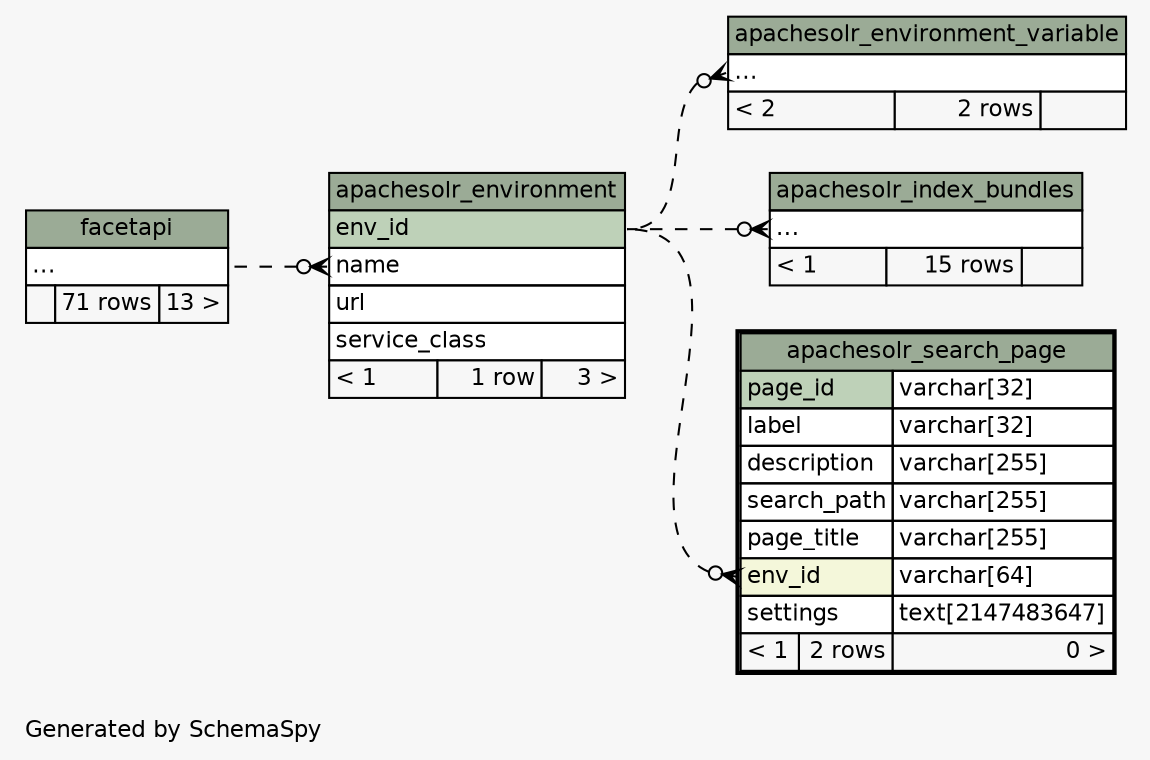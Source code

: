 // dot 2.30.1 on Mac OS X 10.8.3
// SchemaSpy rev 590
digraph "impliedTwoDegreesRelationshipsDiagram" {
  graph [
    rankdir="RL"
    bgcolor="#f7f7f7"
    label="\nGenerated by SchemaSpy"
    labeljust="l"
    nodesep="0.18"
    ranksep="0.46"
    fontname="Helvetica"
    fontsize="11"
  ];
  node [
    fontname="Helvetica"
    fontsize="11"
    shape="plaintext"
  ];
  edge [
    arrowsize="0.8"
  ];
  "apachesolr_environment":"name":w -> "facetapi":"elipses":e [arrowhead=none dir=back arrowtail=crowodot style=dashed];
  "apachesolr_environment_variable":"elipses":w -> "apachesolr_environment":"env_id":e [arrowhead=none dir=back arrowtail=crowodot style=dashed];
  "apachesolr_index_bundles":"elipses":w -> "apachesolr_environment":"env_id":e [arrowhead=none dir=back arrowtail=crowodot style=dashed];
  "apachesolr_search_page":"env_id":w -> "apachesolr_environment":"env_id":e [arrowhead=none dir=back arrowtail=crowodot style=dashed];
  "apachesolr_environment" [
    label=<
    <TABLE BORDER="0" CELLBORDER="1" CELLSPACING="0" BGCOLOR="#ffffff">
      <TR><TD COLSPAN="3" BGCOLOR="#9bab96" ALIGN="CENTER">apachesolr_environment</TD></TR>
      <TR><TD PORT="env_id" COLSPAN="3" BGCOLOR="#bed1b8" ALIGN="LEFT">env_id</TD></TR>
      <TR><TD PORT="name" COLSPAN="3" ALIGN="LEFT">name</TD></TR>
      <TR><TD PORT="url" COLSPAN="3" ALIGN="LEFT">url</TD></TR>
      <TR><TD PORT="service_class" COLSPAN="3" ALIGN="LEFT">service_class</TD></TR>
      <TR><TD ALIGN="LEFT" BGCOLOR="#f7f7f7">&lt; 1</TD><TD ALIGN="RIGHT" BGCOLOR="#f7f7f7">1 row</TD><TD ALIGN="RIGHT" BGCOLOR="#f7f7f7">3 &gt;</TD></TR>
    </TABLE>>
    URL="apachesolr_environment.html"
    tooltip="apachesolr_environment"
  ];
  "apachesolr_environment_variable" [
    label=<
    <TABLE BORDER="0" CELLBORDER="1" CELLSPACING="0" BGCOLOR="#ffffff">
      <TR><TD COLSPAN="3" BGCOLOR="#9bab96" ALIGN="CENTER">apachesolr_environment_variable</TD></TR>
      <TR><TD PORT="elipses" COLSPAN="3" ALIGN="LEFT">...</TD></TR>
      <TR><TD ALIGN="LEFT" BGCOLOR="#f7f7f7">&lt; 2</TD><TD ALIGN="RIGHT" BGCOLOR="#f7f7f7">2 rows</TD><TD ALIGN="RIGHT" BGCOLOR="#f7f7f7">  </TD></TR>
    </TABLE>>
    URL="apachesolr_environment_variable.html"
    tooltip="apachesolr_environment_variable"
  ];
  "apachesolr_index_bundles" [
    label=<
    <TABLE BORDER="0" CELLBORDER="1" CELLSPACING="0" BGCOLOR="#ffffff">
      <TR><TD COLSPAN="3" BGCOLOR="#9bab96" ALIGN="CENTER">apachesolr_index_bundles</TD></TR>
      <TR><TD PORT="elipses" COLSPAN="3" ALIGN="LEFT">...</TD></TR>
      <TR><TD ALIGN="LEFT" BGCOLOR="#f7f7f7">&lt; 1</TD><TD ALIGN="RIGHT" BGCOLOR="#f7f7f7">15 rows</TD><TD ALIGN="RIGHT" BGCOLOR="#f7f7f7">  </TD></TR>
    </TABLE>>
    URL="apachesolr_index_bundles.html"
    tooltip="apachesolr_index_bundles"
  ];
  "apachesolr_search_page" [
    label=<
    <TABLE BORDER="2" CELLBORDER="1" CELLSPACING="0" BGCOLOR="#ffffff">
      <TR><TD COLSPAN="3" BGCOLOR="#9bab96" ALIGN="CENTER">apachesolr_search_page</TD></TR>
      <TR><TD PORT="page_id" COLSPAN="2" BGCOLOR="#bed1b8" ALIGN="LEFT">page_id</TD><TD PORT="page_id.type" ALIGN="LEFT">varchar[32]</TD></TR>
      <TR><TD PORT="label" COLSPAN="2" ALIGN="LEFT">label</TD><TD PORT="label.type" ALIGN="LEFT">varchar[32]</TD></TR>
      <TR><TD PORT="description" COLSPAN="2" ALIGN="LEFT">description</TD><TD PORT="description.type" ALIGN="LEFT">varchar[255]</TD></TR>
      <TR><TD PORT="search_path" COLSPAN="2" ALIGN="LEFT">search_path</TD><TD PORT="search_path.type" ALIGN="LEFT">varchar[255]</TD></TR>
      <TR><TD PORT="page_title" COLSPAN="2" ALIGN="LEFT">page_title</TD><TD PORT="page_title.type" ALIGN="LEFT">varchar[255]</TD></TR>
      <TR><TD PORT="env_id" COLSPAN="2" BGCOLOR="#f4f7da" ALIGN="LEFT">env_id</TD><TD PORT="env_id.type" ALIGN="LEFT">varchar[64]</TD></TR>
      <TR><TD PORT="settings" COLSPAN="2" ALIGN="LEFT">settings</TD><TD PORT="settings.type" ALIGN="LEFT">text[2147483647]</TD></TR>
      <TR><TD ALIGN="LEFT" BGCOLOR="#f7f7f7">&lt; 1</TD><TD ALIGN="RIGHT" BGCOLOR="#f7f7f7">2 rows</TD><TD ALIGN="RIGHT" BGCOLOR="#f7f7f7">0 &gt;</TD></TR>
    </TABLE>>
    URL="apachesolr_search_page.html"
    tooltip="apachesolr_search_page"
  ];
  "facetapi" [
    label=<
    <TABLE BORDER="0" CELLBORDER="1" CELLSPACING="0" BGCOLOR="#ffffff">
      <TR><TD COLSPAN="3" BGCOLOR="#9bab96" ALIGN="CENTER">facetapi</TD></TR>
      <TR><TD PORT="elipses" COLSPAN="3" ALIGN="LEFT">...</TD></TR>
      <TR><TD ALIGN="LEFT" BGCOLOR="#f7f7f7">  </TD><TD ALIGN="RIGHT" BGCOLOR="#f7f7f7">71 rows</TD><TD ALIGN="RIGHT" BGCOLOR="#f7f7f7">13 &gt;</TD></TR>
    </TABLE>>
    URL="facetapi.html"
    tooltip="facetapi"
  ];
}
